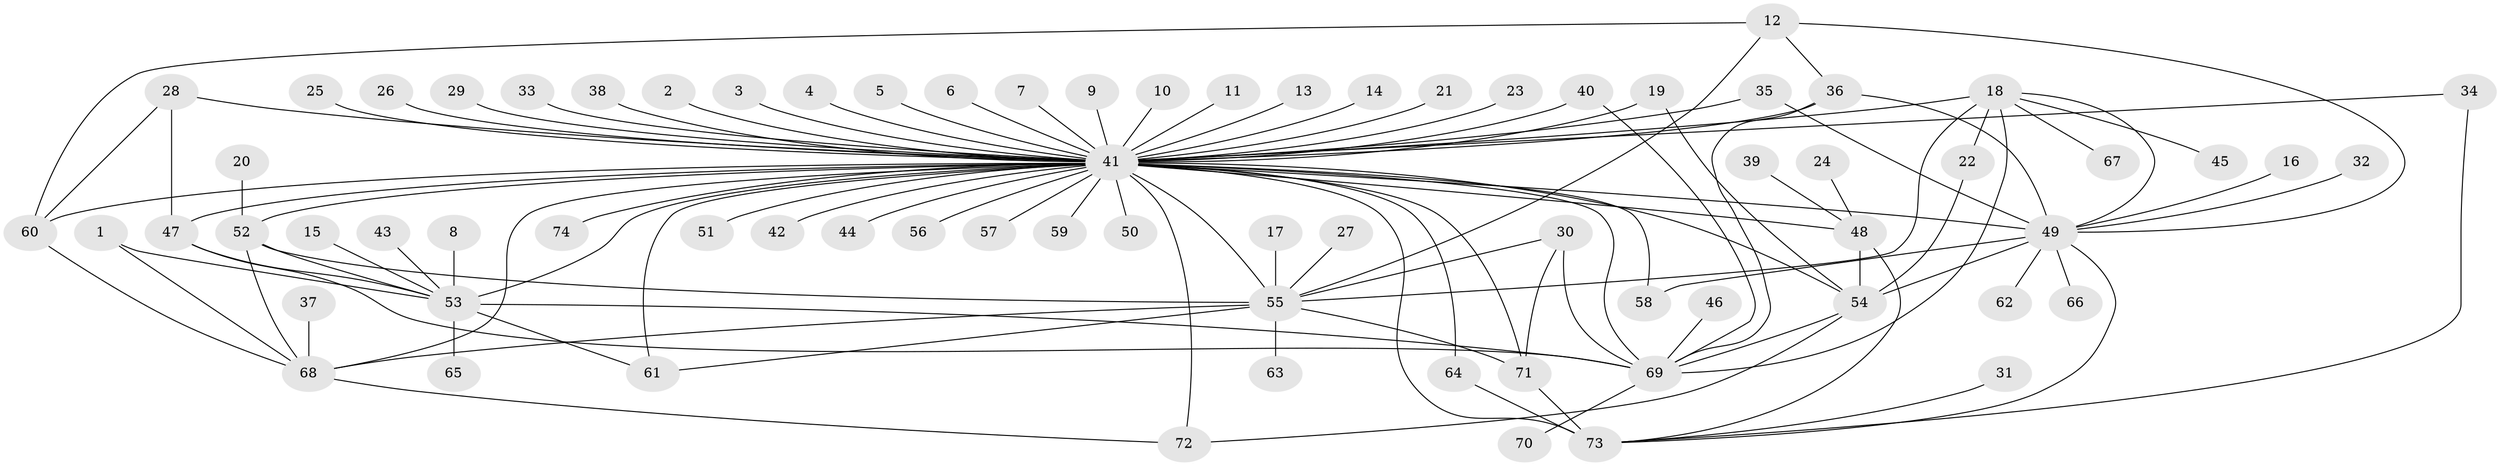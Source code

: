 // original degree distribution, {30: 0.006802721088435374, 32: 0.006802721088435374, 2: 0.2653061224489796, 9: 0.013605442176870748, 4: 0.09523809523809523, 3: 0.08163265306122448, 13: 0.006802721088435374, 11: 0.006802721088435374, 8: 0.013605442176870748, 6: 0.027210884353741496, 1: 0.4489795918367347, 7: 0.013605442176870748, 5: 0.006802721088435374, 17: 0.006802721088435374}
// Generated by graph-tools (version 1.1) at 2025/49/03/09/25 03:49:45]
// undirected, 74 vertices, 112 edges
graph export_dot {
graph [start="1"]
  node [color=gray90,style=filled];
  1;
  2;
  3;
  4;
  5;
  6;
  7;
  8;
  9;
  10;
  11;
  12;
  13;
  14;
  15;
  16;
  17;
  18;
  19;
  20;
  21;
  22;
  23;
  24;
  25;
  26;
  27;
  28;
  29;
  30;
  31;
  32;
  33;
  34;
  35;
  36;
  37;
  38;
  39;
  40;
  41;
  42;
  43;
  44;
  45;
  46;
  47;
  48;
  49;
  50;
  51;
  52;
  53;
  54;
  55;
  56;
  57;
  58;
  59;
  60;
  61;
  62;
  63;
  64;
  65;
  66;
  67;
  68;
  69;
  70;
  71;
  72;
  73;
  74;
  1 -- 53 [weight=1.0];
  1 -- 68 [weight=1.0];
  2 -- 41 [weight=1.0];
  3 -- 41 [weight=1.0];
  4 -- 41 [weight=1.0];
  5 -- 41 [weight=1.0];
  6 -- 41 [weight=1.0];
  7 -- 41 [weight=1.0];
  8 -- 53 [weight=1.0];
  9 -- 41 [weight=1.0];
  10 -- 41 [weight=1.0];
  11 -- 41 [weight=1.0];
  12 -- 36 [weight=1.0];
  12 -- 49 [weight=1.0];
  12 -- 55 [weight=1.0];
  12 -- 60 [weight=1.0];
  13 -- 41 [weight=1.0];
  14 -- 41 [weight=1.0];
  15 -- 53 [weight=1.0];
  16 -- 49 [weight=1.0];
  17 -- 55 [weight=1.0];
  18 -- 22 [weight=1.0];
  18 -- 41 [weight=2.0];
  18 -- 45 [weight=1.0];
  18 -- 49 [weight=1.0];
  18 -- 55 [weight=1.0];
  18 -- 67 [weight=1.0];
  18 -- 69 [weight=1.0];
  19 -- 41 [weight=1.0];
  19 -- 54 [weight=1.0];
  20 -- 52 [weight=1.0];
  21 -- 41 [weight=1.0];
  22 -- 54 [weight=1.0];
  23 -- 41 [weight=1.0];
  24 -- 48 [weight=1.0];
  25 -- 41 [weight=1.0];
  26 -- 41 [weight=1.0];
  27 -- 55 [weight=1.0];
  28 -- 41 [weight=1.0];
  28 -- 47 [weight=1.0];
  28 -- 60 [weight=1.0];
  29 -- 41 [weight=1.0];
  30 -- 55 [weight=1.0];
  30 -- 69 [weight=1.0];
  30 -- 71 [weight=1.0];
  31 -- 73 [weight=1.0];
  32 -- 49 [weight=1.0];
  33 -- 41 [weight=1.0];
  34 -- 41 [weight=1.0];
  34 -- 73 [weight=1.0];
  35 -- 41 [weight=1.0];
  35 -- 49 [weight=1.0];
  36 -- 41 [weight=1.0];
  36 -- 49 [weight=1.0];
  36 -- 69 [weight=1.0];
  37 -- 68 [weight=1.0];
  38 -- 41 [weight=1.0];
  39 -- 48 [weight=1.0];
  40 -- 41 [weight=1.0];
  40 -- 69 [weight=1.0];
  41 -- 42 [weight=1.0];
  41 -- 44 [weight=1.0];
  41 -- 47 [weight=1.0];
  41 -- 48 [weight=1.0];
  41 -- 49 [weight=3.0];
  41 -- 50 [weight=1.0];
  41 -- 51 [weight=1.0];
  41 -- 52 [weight=4.0];
  41 -- 53 [weight=3.0];
  41 -- 54 [weight=2.0];
  41 -- 55 [weight=2.0];
  41 -- 56 [weight=1.0];
  41 -- 57 [weight=1.0];
  41 -- 58 [weight=1.0];
  41 -- 59 [weight=1.0];
  41 -- 60 [weight=1.0];
  41 -- 61 [weight=1.0];
  41 -- 64 [weight=1.0];
  41 -- 68 [weight=1.0];
  41 -- 69 [weight=1.0];
  41 -- 71 [weight=1.0];
  41 -- 72 [weight=2.0];
  41 -- 73 [weight=3.0];
  41 -- 74 [weight=1.0];
  43 -- 53 [weight=1.0];
  46 -- 69 [weight=1.0];
  47 -- 53 [weight=1.0];
  47 -- 69 [weight=1.0];
  48 -- 54 [weight=1.0];
  48 -- 73 [weight=1.0];
  49 -- 54 [weight=1.0];
  49 -- 58 [weight=1.0];
  49 -- 62 [weight=1.0];
  49 -- 66 [weight=1.0];
  49 -- 73 [weight=1.0];
  52 -- 53 [weight=1.0];
  52 -- 55 [weight=1.0];
  52 -- 68 [weight=1.0];
  53 -- 61 [weight=1.0];
  53 -- 65 [weight=1.0];
  53 -- 69 [weight=1.0];
  54 -- 69 [weight=1.0];
  54 -- 72 [weight=1.0];
  55 -- 61 [weight=1.0];
  55 -- 63 [weight=1.0];
  55 -- 68 [weight=1.0];
  55 -- 71 [weight=1.0];
  60 -- 68 [weight=1.0];
  64 -- 73 [weight=1.0];
  68 -- 72 [weight=1.0];
  69 -- 70 [weight=1.0];
  71 -- 73 [weight=1.0];
}
